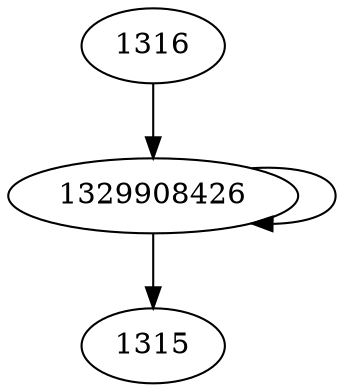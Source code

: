 digraph  {
1329908426;
1315;
1316;
1329908426 -> 1315;
1329908426 -> 1329908426;
1316 -> 1329908426;
}
